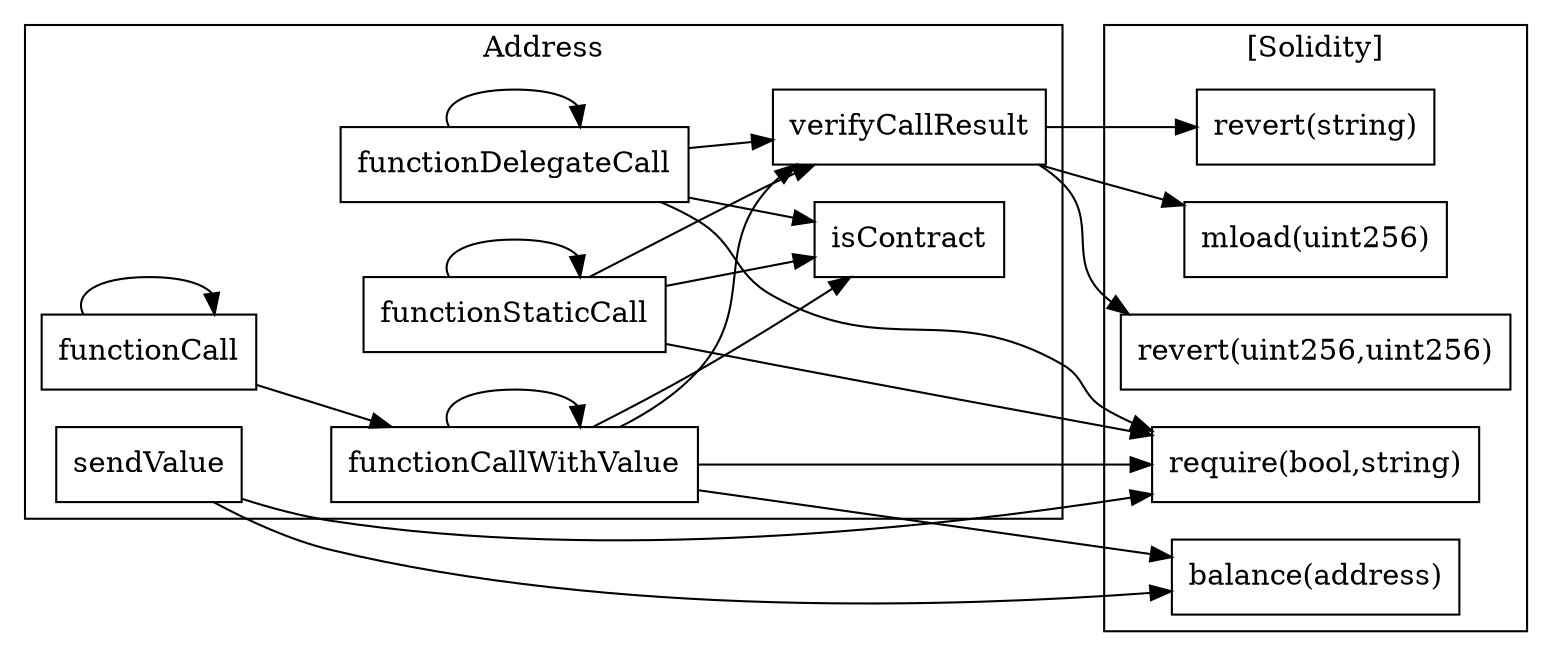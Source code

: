 strict digraph {
rankdir="LR"
node [shape=box]
subgraph cluster_296_Address {
label = "Address"
"296_functionCall" [label="functionCall"]
"296_verifyCallResult" [label="verifyCallResult"]
"296_sendValue" [label="sendValue"]
"296_functionCallWithValue" [label="functionCallWithValue"]
"296_functionDelegateCall" [label="functionDelegateCall"]
"296_functionStaticCall" [label="functionStaticCall"]
"296_isContract" [label="isContract"]
"296_functionCallWithValue" -> "296_verifyCallResult"
"296_functionCallWithValue" -> "296_functionCallWithValue"
"296_functionDelegateCall" -> "296_functionDelegateCall"
"296_functionCall" -> "296_functionCallWithValue"
"296_functionDelegateCall" -> "296_isContract"
"296_functionDelegateCall" -> "296_verifyCallResult"
"296_functionStaticCall" -> "296_functionStaticCall"
"296_functionCall" -> "296_functionCall"
"296_functionStaticCall" -> "296_isContract"
"296_functionStaticCall" -> "296_verifyCallResult"
"296_functionCallWithValue" -> "296_isContract"
}subgraph cluster_solidity {
label = "[Solidity]"
"revert(string)" 
"mload(uint256)" 
"require(bool,string)" 
"revert(uint256,uint256)" 
"balance(address)" 
"296_sendValue" -> "balance(address)"
"296_functionDelegateCall" -> "require(bool,string)"
"296_functionCallWithValue" -> "require(bool,string)"
"296_functionCallWithValue" -> "balance(address)"
"296_verifyCallResult" -> "revert(uint256,uint256)"
"296_verifyCallResult" -> "revert(string)"
"296_sendValue" -> "require(bool,string)"
"296_verifyCallResult" -> "mload(uint256)"
"296_functionStaticCall" -> "require(bool,string)"
}
}